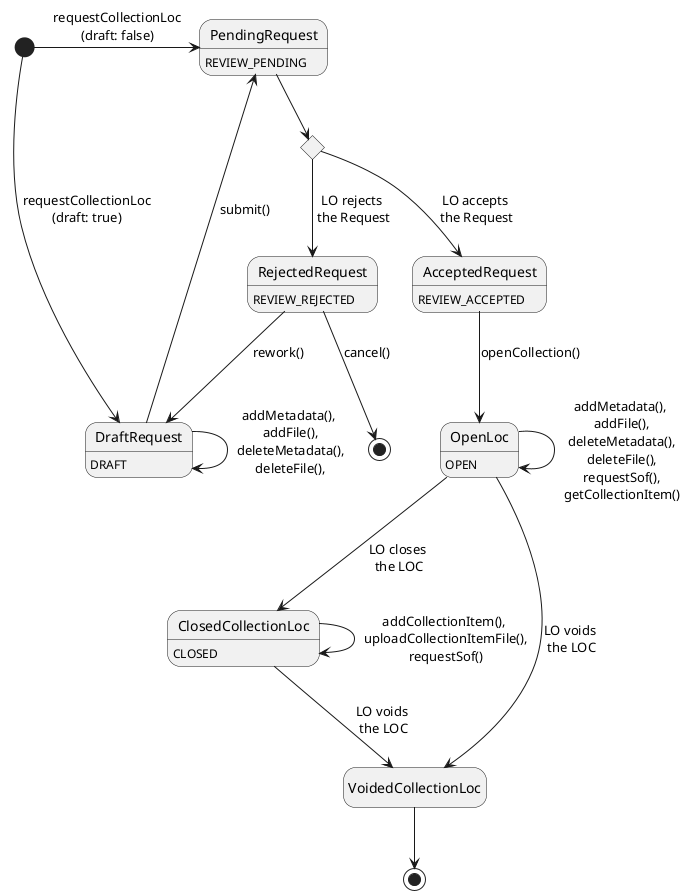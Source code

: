 @startuml
hide empty description
state "CancelledRequest" as CancelledRequest <<end>>
state "Decision" as decision <<choice>>
DraftRequest : DRAFT
PendingRequest : REVIEW_PENDING
OpenLoc : OPEN
RejectedRequest : REVIEW_REJECTED
ClosedCollectionLoc : CLOSED
AcceptedRequest : REVIEW_ACCEPTED
[*] -right-> PendingRequest: requestCollectionLoc\n(draft: false)
[*] --> DraftRequest: requestCollectionLoc\n(draft: true)
DraftRequest --> DraftRequest: addMetadata(),\n addFile(),\n deleteMetadata(),\n deleteFile(),\n
DraftRequest --> PendingRequest: submit()
PendingRequest --> decision
decision --> RejectedRequest: LO rejects\n the Request
decision --> AcceptedRequest: LO accepts\n the Request
AcceptedRequest --> OpenLoc: openCollection()
OpenLoc --> VoidedCollectionLoc: LO voids\n the LOC
OpenLoc --> ClosedCollectionLoc: LO closes\n the LOC
ClosedCollectionLoc --> VoidedCollectionLoc: LO voids\n the LOC
VoidedCollectionLoc --> [*]
OpenLoc --> OpenLoc: addMetadata(),\n addFile(),\n deleteMetadata(),\n deleteFile(),\n requestSof(),\n getCollectionItem()
ClosedCollectionLoc --> ClosedCollectionLoc: addCollectionItem(),\n uploadCollectionItemFile(),\n requestSof()
RejectedRequest --> CancelledRequest: cancel()
RejectedRequest --> DraftRequest: rework()
@enduml
